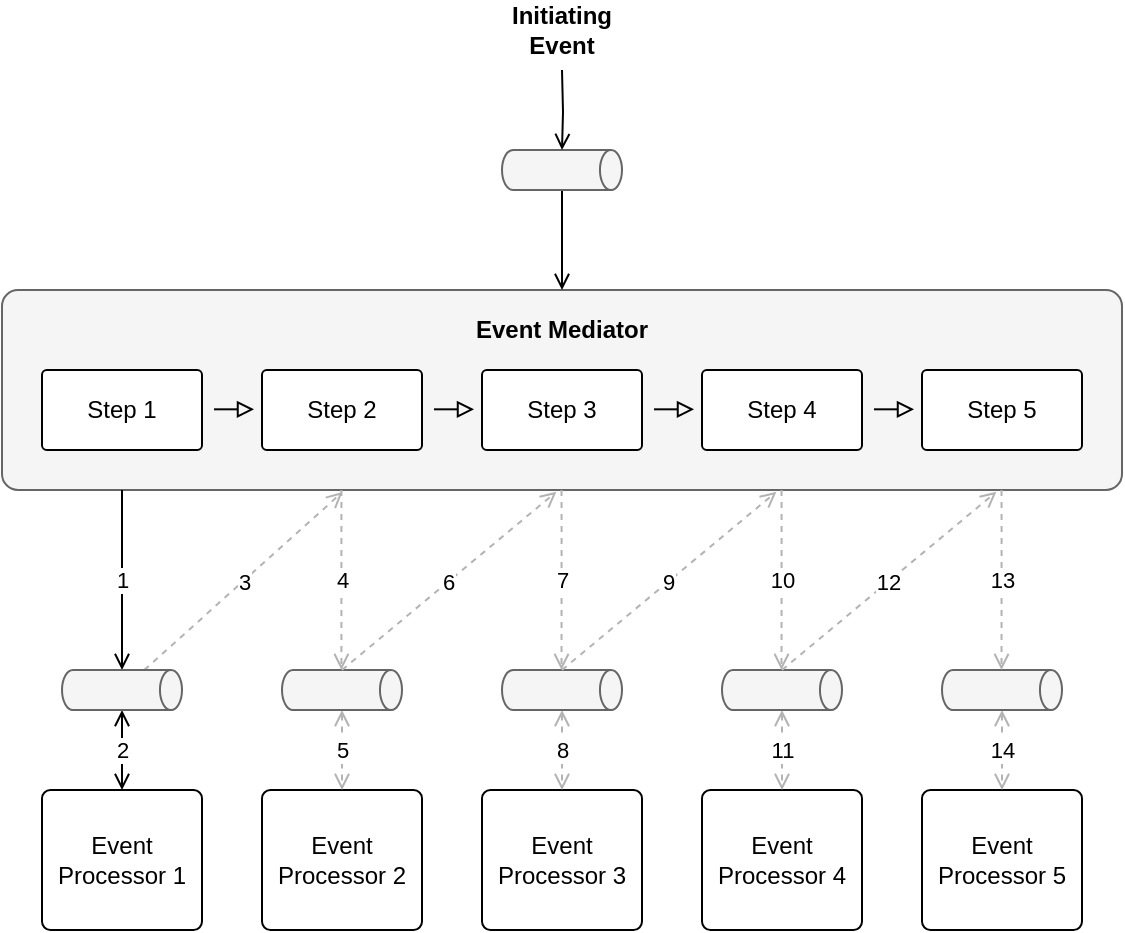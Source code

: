 <mxfile version="13.1.3">
    <diagram id="6hGFLwfOUW9BJ-s0fimq" name="Page-1">
        <mxGraphModel dx="720" dy="907" grid="1" gridSize="10" guides="1" tooltips="1" connect="1" arrows="1" fold="1" page="1" pageScale="1" pageWidth="827" pageHeight="1169" math="0" shadow="0">
            <root>
                <mxCell id="0"/>
                <mxCell id="1" parent="0"/>
                <mxCell id="2" value="" style="rounded=1;whiteSpace=wrap;html=1;fillColor=#f5f5f5;arcSize=8;strokeColor=#666666;fontColor=#333333;" parent="1" vertex="1">
                    <mxGeometry x="90" y="250" width="560" height="100" as="geometry"/>
                </mxCell>
                <mxCell id="19" value="1" style="edgeStyle=orthogonalEdgeStyle;rounded=0;orthogonalLoop=1;jettySize=auto;html=1;entryX=0.5;entryY=0;entryDx=0;entryDy=0;entryPerimeter=0;endArrow=open;endFill=0;" parent="1" source="2" target="14" edge="1">
                    <mxGeometry relative="1" as="geometry">
                        <mxPoint x="150" y="352" as="sourcePoint"/>
                        <mxPoint x="150" y="432" as="targetPoint"/>
                        <Array as="points">
                            <mxPoint x="150" y="370"/>
                            <mxPoint x="150" y="370"/>
                        </Array>
                    </mxGeometry>
                </mxCell>
                <mxCell id="3" value="Step 1" style="rounded=1;whiteSpace=wrap;html=1;fillColor=#FFFFFF;arcSize=6;" parent="1" vertex="1">
                    <mxGeometry x="110" y="290" width="80" height="40" as="geometry"/>
                </mxCell>
                <mxCell id="4" value="Step 2" style="rounded=1;whiteSpace=wrap;html=1;fillColor=#FFFFFF;arcSize=6;" parent="1" vertex="1">
                    <mxGeometry x="220" y="290" width="80" height="40" as="geometry"/>
                </mxCell>
                <mxCell id="5" value="Step 3" style="rounded=1;whiteSpace=wrap;html=1;fillColor=#FFFFFF;arcSize=6;" parent="1" vertex="1">
                    <mxGeometry x="330" y="290" width="80" height="40" as="geometry"/>
                </mxCell>
                <mxCell id="6" value="Step 4" style="rounded=1;whiteSpace=wrap;html=1;fillColor=#FFFFFF;arcSize=6;" parent="1" vertex="1">
                    <mxGeometry x="440" y="290" width="80" height="40" as="geometry"/>
                </mxCell>
                <mxCell id="7" value="Step 5" style="rounded=1;whiteSpace=wrap;html=1;fillColor=#FFFFFF;arcSize=6;" parent="1" vertex="1">
                    <mxGeometry x="550" y="290" width="80" height="40" as="geometry"/>
                </mxCell>
                <mxCell id="8" value="Event Mediator" style="text;html=1;strokeColor=none;fillColor=none;align=center;verticalAlign=middle;whiteSpace=wrap;rounded=0;fontStyle=1" parent="1" vertex="1">
                    <mxGeometry x="220" y="260" width="300" height="20" as="geometry"/>
                </mxCell>
                <mxCell id="9" value="Event&lt;br&gt;Processor 1" style="rounded=1;whiteSpace=wrap;html=1;fillColor=#FFFFFF;arcSize=6;" parent="1" vertex="1">
                    <mxGeometry x="110" y="500" width="80" height="70" as="geometry"/>
                </mxCell>
                <mxCell id="10" value="Event&lt;br&gt;Processor 2" style="rounded=1;whiteSpace=wrap;html=1;fillColor=#FFFFFF;arcSize=6;" parent="1" vertex="1">
                    <mxGeometry x="220" y="500" width="80" height="70" as="geometry"/>
                </mxCell>
                <mxCell id="11" value="Event&lt;br&gt;Processor 3" style="rounded=1;whiteSpace=wrap;html=1;fillColor=#FFFFFF;arcSize=6;" parent="1" vertex="1">
                    <mxGeometry x="330" y="500" width="80" height="70" as="geometry"/>
                </mxCell>
                <mxCell id="12" value="Event&lt;br&gt;Processor 4" style="rounded=1;whiteSpace=wrap;html=1;fillColor=#FFFFFF;arcSize=6;" parent="1" vertex="1">
                    <mxGeometry x="440" y="500" width="80" height="70" as="geometry"/>
                </mxCell>
                <mxCell id="13" value="Event&lt;br&gt;Processor 5" style="rounded=1;whiteSpace=wrap;html=1;fillColor=#FFFFFF;arcSize=6;" parent="1" vertex="1">
                    <mxGeometry x="550" y="500" width="80" height="70" as="geometry"/>
                </mxCell>
                <mxCell id="20" value="2" style="edgeStyle=orthogonalEdgeStyle;rounded=0;orthogonalLoop=1;jettySize=auto;html=1;endArrow=open;endFill=0;startArrow=open;startFill=0;" parent="1" source="14" target="9" edge="1">
                    <mxGeometry relative="1" as="geometry"/>
                </mxCell>
                <mxCell id="21" value="3" style="rounded=0;orthogonalLoop=1;jettySize=auto;html=1;entryX=0.304;entryY=1.01;entryDx=0;entryDy=0;entryPerimeter=0;startArrow=none;startFill=0;endArrow=open;endFill=0;strokeColor=#B3B3B3;dashed=1;" parent="1" source="14" target="2" edge="1">
                    <mxGeometry relative="1" as="geometry"/>
                </mxCell>
                <mxCell id="14" value="" style="strokeWidth=1;html=1;shape=mxgraph.flowchart.direct_data;whiteSpace=wrap;fillColor=#f5f5f5;strokeColor=#666666;fontColor=#333333;" parent="1" vertex="1">
                    <mxGeometry x="120" y="440" width="60" height="20" as="geometry"/>
                </mxCell>
                <mxCell id="23" value="5" style="edgeStyle=none;rounded=0;orthogonalLoop=1;jettySize=auto;html=1;entryX=0.5;entryY=0;entryDx=0;entryDy=0;dashed=1;startArrow=open;startFill=0;endArrow=open;endFill=0;strokeColor=#B3B3B3;" parent="1" source="15" target="10" edge="1">
                    <mxGeometry relative="1" as="geometry"/>
                </mxCell>
                <mxCell id="15" value="" style="strokeWidth=1;html=1;shape=mxgraph.flowchart.direct_data;whiteSpace=wrap;fillColor=#f5f5f5;strokeColor=#666666;fontColor=#333333;" parent="1" vertex="1">
                    <mxGeometry x="230" y="440" width="60" height="20" as="geometry"/>
                </mxCell>
                <mxCell id="28" value="8" style="edgeStyle=none;rounded=0;orthogonalLoop=1;jettySize=auto;html=1;entryX=0.5;entryY=0;entryDx=0;entryDy=0;dashed=1;startArrow=open;startFill=0;endArrow=open;endFill=0;strokeColor=#B3B3B3;" parent="1" source="16" target="11" edge="1">
                    <mxGeometry relative="1" as="geometry"/>
                </mxCell>
                <mxCell id="16" value="" style="strokeWidth=1;html=1;shape=mxgraph.flowchart.direct_data;whiteSpace=wrap;fillColor=#f5f5f5;strokeColor=#666666;fontColor=#333333;" parent="1" vertex="1">
                    <mxGeometry x="340" y="440" width="60" height="20" as="geometry"/>
                </mxCell>
                <mxCell id="32" value="11" style="edgeStyle=none;rounded=0;orthogonalLoop=1;jettySize=auto;html=1;dashed=1;startArrow=open;startFill=0;endArrow=open;endFill=0;strokeColor=#B3B3B3;" parent="1" source="17" target="12" edge="1">
                    <mxGeometry relative="1" as="geometry"/>
                </mxCell>
                <mxCell id="17" value="" style="strokeWidth=1;html=1;shape=mxgraph.flowchart.direct_data;whiteSpace=wrap;fillColor=#f5f5f5;strokeColor=#666666;fontColor=#333333;" parent="1" vertex="1">
                    <mxGeometry x="450" y="440" width="60" height="20" as="geometry"/>
                </mxCell>
                <mxCell id="35" value="14" style="edgeStyle=none;rounded=0;orthogonalLoop=1;jettySize=auto;html=1;dashed=1;startArrow=open;startFill=0;endArrow=open;endFill=0;strokeColor=#B3B3B3;" parent="1" source="18" target="13" edge="1">
                    <mxGeometry relative="1" as="geometry"/>
                </mxCell>
                <mxCell id="18" value="" style="strokeWidth=1;html=1;shape=mxgraph.flowchart.direct_data;whiteSpace=wrap;fillColor=#f5f5f5;strokeColor=#666666;fontColor=#333333;" parent="1" vertex="1">
                    <mxGeometry x="560" y="440" width="60" height="20" as="geometry"/>
                </mxCell>
                <mxCell id="22" value="4" style="edgeStyle=orthogonalEdgeStyle;rounded=0;orthogonalLoop=1;jettySize=auto;html=1;entryX=0.5;entryY=0;entryDx=0;entryDy=0;entryPerimeter=0;endArrow=open;endFill=0;strokeColor=#B3B3B3;dashed=1;" parent="1" edge="1">
                    <mxGeometry relative="1" as="geometry">
                        <mxPoint x="259.71" y="350" as="sourcePoint"/>
                        <mxPoint x="259.71" y="440" as="targetPoint"/>
                        <Array as="points">
                            <mxPoint x="259.71" y="370"/>
                            <mxPoint x="259.71" y="370"/>
                        </Array>
                    </mxGeometry>
                </mxCell>
                <mxCell id="26" value="6" style="rounded=0;orthogonalLoop=1;jettySize=auto;html=1;entryX=0.495;entryY=1.009;entryDx=0;entryDy=0;entryPerimeter=0;startArrow=none;startFill=0;endArrow=open;endFill=0;strokeColor=#B3B3B3;dashed=1;" parent="1" target="2" edge="1">
                    <mxGeometry relative="1" as="geometry">
                        <mxPoint x="259.995" y="440" as="sourcePoint"/>
                        <mxPoint x="359.1" y="351.0" as="targetPoint"/>
                    </mxGeometry>
                </mxCell>
                <mxCell id="27" value="7" style="edgeStyle=orthogonalEdgeStyle;rounded=0;orthogonalLoop=1;jettySize=auto;html=1;entryX=0.5;entryY=0;entryDx=0;entryDy=0;entryPerimeter=0;endArrow=open;endFill=0;strokeColor=#B3B3B3;dashed=1;" parent="1" edge="1">
                    <mxGeometry relative="1" as="geometry">
                        <mxPoint x="369.76" y="350" as="sourcePoint"/>
                        <mxPoint x="369.76" y="440" as="targetPoint"/>
                        <Array as="points">
                            <mxPoint x="369.76" y="370"/>
                            <mxPoint x="369.76" y="370"/>
                        </Array>
                    </mxGeometry>
                </mxCell>
                <mxCell id="30" value="9" style="rounded=0;orthogonalLoop=1;jettySize=auto;html=1;entryX=0.495;entryY=1.009;entryDx=0;entryDy=0;entryPerimeter=0;startArrow=none;startFill=0;endArrow=open;endFill=0;strokeColor=#B3B3B3;dashed=1;" parent="1" edge="1">
                    <mxGeometry relative="1" as="geometry">
                        <mxPoint x="369.995" y="440" as="sourcePoint"/>
                        <mxPoint x="477.2" y="350.9" as="targetPoint"/>
                    </mxGeometry>
                </mxCell>
                <mxCell id="31" value="10" style="edgeStyle=orthogonalEdgeStyle;rounded=0;orthogonalLoop=1;jettySize=auto;html=1;entryX=0.5;entryY=0;entryDx=0;entryDy=0;entryPerimeter=0;endArrow=open;endFill=0;strokeColor=#B3B3B3;dashed=1;" parent="1" edge="1">
                    <mxGeometry relative="1" as="geometry">
                        <mxPoint x="479.76" y="350" as="sourcePoint"/>
                        <mxPoint x="479.76" y="440" as="targetPoint"/>
                        <Array as="points">
                            <mxPoint x="479.76" y="370"/>
                            <mxPoint x="479.76" y="370"/>
                        </Array>
                    </mxGeometry>
                </mxCell>
                <mxCell id="33" value="12" style="rounded=0;orthogonalLoop=1;jettySize=auto;html=1;entryX=0.495;entryY=1.009;entryDx=0;entryDy=0;entryPerimeter=0;startArrow=none;startFill=0;endArrow=open;endFill=0;strokeColor=#B3B3B3;dashed=1;" parent="1" edge="1">
                    <mxGeometry relative="1" as="geometry">
                        <mxPoint x="479.995" y="440" as="sourcePoint"/>
                        <mxPoint x="587.2" y="350.9" as="targetPoint"/>
                    </mxGeometry>
                </mxCell>
                <mxCell id="34" value="13" style="edgeStyle=orthogonalEdgeStyle;rounded=0;orthogonalLoop=1;jettySize=auto;html=1;entryX=0.5;entryY=0;entryDx=0;entryDy=0;entryPerimeter=0;endArrow=open;endFill=0;strokeColor=#B3B3B3;dashed=1;" parent="1" edge="1">
                    <mxGeometry relative="1" as="geometry">
                        <mxPoint x="589.76" y="350" as="sourcePoint"/>
                        <mxPoint x="589.76" y="440" as="targetPoint"/>
                        <Array as="points">
                            <mxPoint x="589.76" y="370"/>
                            <mxPoint x="589.76" y="370"/>
                        </Array>
                    </mxGeometry>
                </mxCell>
                <mxCell id="38" style="edgeStyle=orthogonalEdgeStyle;rounded=0;orthogonalLoop=1;jettySize=auto;html=1;startArrow=none;startFill=0;endArrow=open;endFill=0;strokeColor=#000000;exitX=0.5;exitY=1;exitDx=0;exitDy=0;exitPerimeter=0;entryX=0.5;entryY=0;entryDx=0;entryDy=0;" parent="1" source="37" edge="1" target="2">
                    <mxGeometry relative="1" as="geometry">
                        <mxPoint x="150" y="250" as="targetPoint"/>
                    </mxGeometry>
                </mxCell>
                <mxCell id="37" value="" style="strokeWidth=1;html=1;shape=mxgraph.flowchart.direct_data;whiteSpace=wrap;fillColor=#f5f5f5;strokeColor=#666666;fontColor=#333333;" parent="1" vertex="1">
                    <mxGeometry x="340" y="180" width="60" height="20" as="geometry"/>
                </mxCell>
                <mxCell id="41" style="edgeStyle=orthogonalEdgeStyle;rounded=0;orthogonalLoop=1;jettySize=auto;html=1;entryX=0.5;entryY=0;entryDx=0;entryDy=0;entryPerimeter=0;startArrow=none;startFill=0;endArrow=open;endFill=0;strokeColor=#000000;" parent="1" target="37" edge="1">
                    <mxGeometry relative="1" as="geometry">
                        <mxPoint x="370" y="140" as="sourcePoint"/>
                    </mxGeometry>
                </mxCell>
                <mxCell id="39" value="Initiating&lt;br&gt;Event" style="text;html=1;strokeColor=none;fillColor=none;align=center;verticalAlign=middle;whiteSpace=wrap;rounded=0;fontStyle=1" parent="1" vertex="1">
                    <mxGeometry x="350" y="110" width="40" height="20" as="geometry"/>
                </mxCell>
                <mxCell id="42" value="" style="endArrow=block;html=1;endWidth=7.2;endFill=0;" edge="1" parent="1">
                    <mxGeometry width="50" height="50" relative="1" as="geometry">
                        <mxPoint x="196" y="309.66" as="sourcePoint"/>
                        <mxPoint x="216" y="309.66" as="targetPoint"/>
                    </mxGeometry>
                </mxCell>
                <mxCell id="44" value="" style="endArrow=block;html=1;endWidth=7.2;endFill=0;" edge="1" parent="1">
                    <mxGeometry width="50" height="50" relative="1" as="geometry">
                        <mxPoint x="306" y="309.66" as="sourcePoint"/>
                        <mxPoint x="326" y="309.66" as="targetPoint"/>
                    </mxGeometry>
                </mxCell>
                <mxCell id="45" value="" style="endArrow=block;html=1;endWidth=7.2;endFill=0;" edge="1" parent="1">
                    <mxGeometry width="50" height="50" relative="1" as="geometry">
                        <mxPoint x="416" y="309.66" as="sourcePoint"/>
                        <mxPoint x="436" y="309.66" as="targetPoint"/>
                    </mxGeometry>
                </mxCell>
                <mxCell id="46" value="" style="endArrow=block;html=1;endWidth=7.2;endFill=0;" edge="1" parent="1">
                    <mxGeometry width="50" height="50" relative="1" as="geometry">
                        <mxPoint x="526" y="309.66" as="sourcePoint"/>
                        <mxPoint x="546" y="309.66" as="targetPoint"/>
                    </mxGeometry>
                </mxCell>
            </root>
        </mxGraphModel>
    </diagram>
</mxfile>